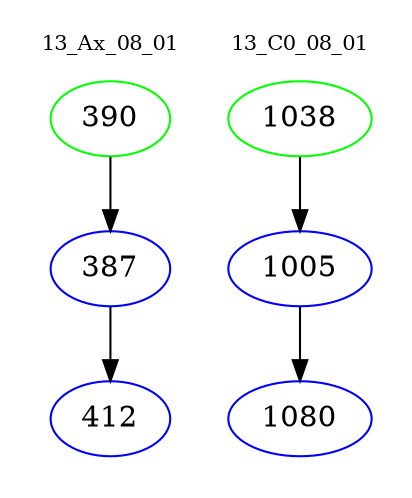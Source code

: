 digraph{
subgraph cluster_0 {
color = white
label = "13_Ax_08_01";
fontsize=10;
T0_390 [label="390", color="green"]
T0_390 -> T0_387 [color="black"]
T0_387 [label="387", color="blue"]
T0_387 -> T0_412 [color="black"]
T0_412 [label="412", color="blue"]
}
subgraph cluster_1 {
color = white
label = "13_C0_08_01";
fontsize=10;
T1_1038 [label="1038", color="green"]
T1_1038 -> T1_1005 [color="black"]
T1_1005 [label="1005", color="blue"]
T1_1005 -> T1_1080 [color="black"]
T1_1080 [label="1080", color="blue"]
}
}
